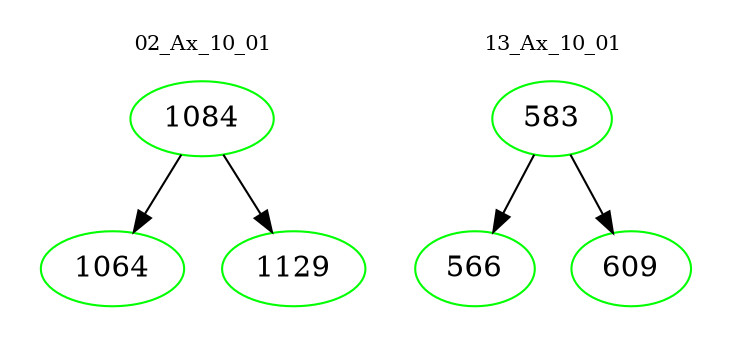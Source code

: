 digraph{
subgraph cluster_0 {
color = white
label = "02_Ax_10_01";
fontsize=10;
T0_1084 [label="1084", color="green"]
T0_1084 -> T0_1064 [color="black"]
T0_1064 [label="1064", color="green"]
T0_1084 -> T0_1129 [color="black"]
T0_1129 [label="1129", color="green"]
}
subgraph cluster_1 {
color = white
label = "13_Ax_10_01";
fontsize=10;
T1_583 [label="583", color="green"]
T1_583 -> T1_566 [color="black"]
T1_566 [label="566", color="green"]
T1_583 -> T1_609 [color="black"]
T1_609 [label="609", color="green"]
}
}
